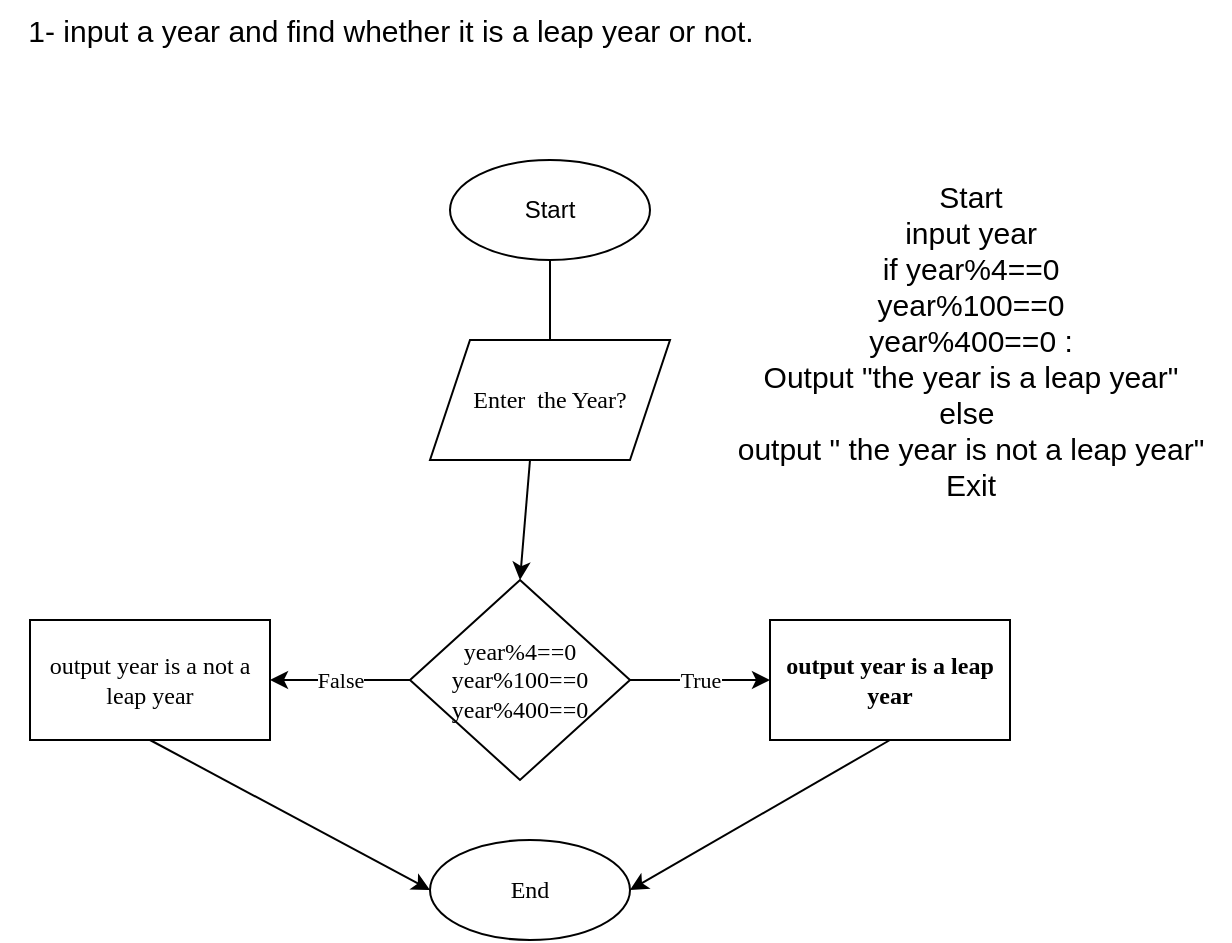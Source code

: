 <mxfile>
    <diagram name="Page-1" id="BnJQXDbmKseUKs7_xTsc">
        <mxGraphModel dx="490" dy="333" grid="1" gridSize="10" guides="1" tooltips="1" connect="1" arrows="1" fold="1" page="1" pageScale="1" pageWidth="850" pageHeight="1100" math="0" shadow="0">
            <root>
                <mxCell id="0"/>
                <mxCell id="1" parent="0"/>
                <mxCell id="34hBfAJlAT4chUoO85yT-1" value="Start" style="ellipse;whiteSpace=wrap;html=1;" parent="1" vertex="1">
                    <mxGeometry x="260" y="110" width="100" height="50" as="geometry"/>
                </mxCell>
                <mxCell id="34hBfAJlAT4chUoO85yT-3" value="" style="endArrow=classic;html=1;rounded=0;fontFamily=Times New Roman;exitX=0.5;exitY=1;exitDx=0;exitDy=0;startArrow=none;" parent="1" source="34hBfAJlAT4chUoO85yT-5" edge="1">
                    <mxGeometry width="50" height="50" relative="1" as="geometry">
                        <mxPoint x="370" y="370" as="sourcePoint"/>
                        <mxPoint x="310" y="250" as="targetPoint"/>
                    </mxGeometry>
                </mxCell>
                <mxCell id="34hBfAJlAT4chUoO85yT-6" value="" style="endArrow=none;html=1;rounded=0;fontFamily=Times New Roman;exitX=0.5;exitY=1;exitDx=0;exitDy=0;" parent="1" source="34hBfAJlAT4chUoO85yT-1" target="34hBfAJlAT4chUoO85yT-5" edge="1">
                    <mxGeometry width="50" height="50" relative="1" as="geometry">
                        <mxPoint x="310" y="160" as="sourcePoint"/>
                        <mxPoint x="310" y="250" as="targetPoint"/>
                    </mxGeometry>
                </mxCell>
                <mxCell id="34hBfAJlAT4chUoO85yT-5" value="Enter&amp;nbsp; the Year?" style="shape=parallelogram;perimeter=parallelogramPerimeter;whiteSpace=wrap;html=1;fixedSize=1;fontFamily=Times New Roman;" parent="1" vertex="1">
                    <mxGeometry x="250" y="200" width="120" height="60" as="geometry"/>
                </mxCell>
                <mxCell id="34hBfAJlAT4chUoO85yT-7" value="year%4==0&lt;br&gt;year%100==0&lt;br&gt;year%400==0" style="rhombus;whiteSpace=wrap;html=1;fontFamily=Times New Roman;" parent="1" vertex="1">
                    <mxGeometry x="240" y="320" width="110" height="100" as="geometry"/>
                </mxCell>
                <mxCell id="34hBfAJlAT4chUoO85yT-9" value="" style="endArrow=classic;html=1;rounded=0;fontFamily=Times New Roman;entryX=0.5;entryY=0;entryDx=0;entryDy=0;" parent="1" target="34hBfAJlAT4chUoO85yT-7" edge="1">
                    <mxGeometry width="50" height="50" relative="1" as="geometry">
                        <mxPoint x="300" y="260" as="sourcePoint"/>
                        <mxPoint x="380" y="280" as="targetPoint"/>
                        <Array as="points">
                            <mxPoint x="300" y="260"/>
                        </Array>
                    </mxGeometry>
                </mxCell>
                <mxCell id="34hBfAJlAT4chUoO85yT-10" value="True" style="endArrow=classic;html=1;rounded=0;fontFamily=Times New Roman;exitX=1;exitY=0.5;exitDx=0;exitDy=0;" parent="1" source="34hBfAJlAT4chUoO85yT-7" edge="1">
                    <mxGeometry width="50" height="50" relative="1" as="geometry">
                        <mxPoint x="370" y="380" as="sourcePoint"/>
                        <mxPoint x="420" y="370" as="targetPoint"/>
                    </mxGeometry>
                </mxCell>
                <mxCell id="34hBfAJlAT4chUoO85yT-11" value="output year is a leap year" style="rounded=0;whiteSpace=wrap;html=1;fontFamily=Times New Roman;fontStyle=1" parent="1" vertex="1">
                    <mxGeometry x="420" y="340" width="120" height="60" as="geometry"/>
                </mxCell>
                <mxCell id="34hBfAJlAT4chUoO85yT-12" value="False" style="endArrow=classic;html=1;rounded=0;fontFamily=Times New Roman;exitX=0;exitY=0.5;exitDx=0;exitDy=0;entryX=1;entryY=0.5;entryDx=0;entryDy=0;" parent="1" source="34hBfAJlAT4chUoO85yT-7" target="34hBfAJlAT4chUoO85yT-14" edge="1">
                    <mxGeometry width="50" height="50" relative="1" as="geometry">
                        <mxPoint x="160" y="370" as="sourcePoint"/>
                        <mxPoint x="180" y="370" as="targetPoint"/>
                    </mxGeometry>
                </mxCell>
                <mxCell id="34hBfAJlAT4chUoO85yT-14" value="output year is a not a leap year" style="rounded=0;whiteSpace=wrap;html=1;fontFamily=Times New Roman;" parent="1" vertex="1">
                    <mxGeometry x="50" y="340" width="120" height="60" as="geometry"/>
                </mxCell>
                <mxCell id="34hBfAJlAT4chUoO85yT-15" value="End" style="ellipse;whiteSpace=wrap;html=1;fontFamily=Times New Roman;" parent="1" vertex="1">
                    <mxGeometry x="250" y="450" width="100" height="50" as="geometry"/>
                </mxCell>
                <mxCell id="34hBfAJlAT4chUoO85yT-16" value="" style="endArrow=classic;html=1;rounded=0;fontFamily=Times New Roman;exitX=0.5;exitY=1;exitDx=0;exitDy=0;entryX=0;entryY=0.5;entryDx=0;entryDy=0;" parent="1" source="34hBfAJlAT4chUoO85yT-14" target="34hBfAJlAT4chUoO85yT-15" edge="1">
                    <mxGeometry width="50" height="50" relative="1" as="geometry">
                        <mxPoint x="110" y="500" as="sourcePoint"/>
                        <mxPoint x="110" y="480" as="targetPoint"/>
                    </mxGeometry>
                </mxCell>
                <mxCell id="34hBfAJlAT4chUoO85yT-17" value="" style="endArrow=classic;html=1;rounded=0;fontFamily=Times New Roman;exitX=0.5;exitY=1;exitDx=0;exitDy=0;entryX=1;entryY=0.5;entryDx=0;entryDy=0;" parent="1" target="34hBfAJlAT4chUoO85yT-15" edge="1">
                    <mxGeometry width="50" height="50" relative="1" as="geometry">
                        <mxPoint x="480" y="400" as="sourcePoint"/>
                        <mxPoint x="480" y="430" as="targetPoint"/>
                    </mxGeometry>
                </mxCell>
                <mxCell id="3" value="&lt;font style=&quot;font-size: 15px;&quot;&gt;1- input a year and find whether it is a leap year or not.&lt;/font&gt;" style="text;html=1;align=center;verticalAlign=middle;resizable=0;points=[];autosize=1;strokeColor=none;fillColor=none;fontSize=13;" vertex="1" parent="1">
                    <mxGeometry x="35" y="30" width="390" height="30" as="geometry"/>
                </mxCell>
                <mxCell id="4" value="Start&lt;br&gt;input year&lt;br&gt;if year%4==0&lt;br&gt;year%100==0&lt;br&gt;year%400==0 :&lt;br&gt;Output &quot;the year is a leap year&quot;&lt;br&gt;else&amp;nbsp;&lt;br&gt;output &quot; the year is not a leap year&quot;&lt;br&gt;Exit" style="text;html=1;align=center;verticalAlign=middle;resizable=0;points=[];autosize=1;strokeColor=none;fillColor=none;fontSize=15;" vertex="1" parent="1">
                    <mxGeometry x="390" y="110" width="260" height="180" as="geometry"/>
                </mxCell>
            </root>
        </mxGraphModel>
    </diagram>
</mxfile>
